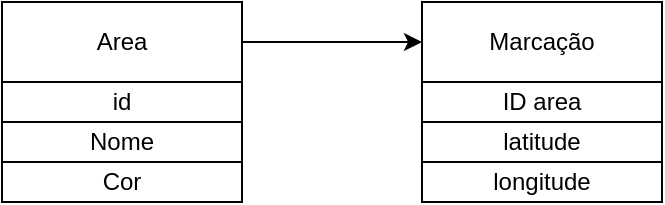 <mxfile version="26.2.12">
  <diagram name="Página-1" id="kOlUkbhUVTrSechtVCCX">
    <mxGraphModel dx="1358" dy="798" grid="1" gridSize="10" guides="1" tooltips="1" connect="1" arrows="1" fold="1" page="1" pageScale="1" pageWidth="827" pageHeight="1169" math="0" shadow="0">
      <root>
        <mxCell id="0" />
        <mxCell id="1" parent="0" />
        <mxCell id="djw6pl3YEqS7y8JsR5oa-10" style="edgeStyle=orthogonalEdgeStyle;rounded=0;orthogonalLoop=1;jettySize=auto;html=1;entryX=0;entryY=0.5;entryDx=0;entryDy=0;" parent="1" source="QnbcaSNNXja9v9yhrlxL-2" edge="1" target="djw6pl3YEqS7y8JsR5oa-7">
          <mxGeometry relative="1" as="geometry">
            <mxPoint x="230" y="210" as="targetPoint" />
          </mxGeometry>
        </mxCell>
        <mxCell id="QnbcaSNNXja9v9yhrlxL-2" value="Area" style="rounded=0;whiteSpace=wrap;html=1;fillColor=default;strokeColor=default;" parent="1" vertex="1">
          <mxGeometry x="60" y="190" width="120" height="40" as="geometry" />
        </mxCell>
        <mxCell id="djw6pl3YEqS7y8JsR5oa-5" value="Nome" style="rounded=0;whiteSpace=wrap;html=1;" parent="1" vertex="1">
          <mxGeometry x="60" y="250" width="120" height="20" as="geometry" />
        </mxCell>
        <mxCell id="djw6pl3YEqS7y8JsR5oa-6" value="Cor" style="rounded=0;whiteSpace=wrap;html=1;" parent="1" vertex="1">
          <mxGeometry x="60" y="270" width="120" height="20" as="geometry" />
        </mxCell>
        <mxCell id="djw6pl3YEqS7y8JsR5oa-7" value="Marcação" style="rounded=0;whiteSpace=wrap;html=1;" parent="1" vertex="1">
          <mxGeometry x="270" y="190" width="120" height="40" as="geometry" />
        </mxCell>
        <mxCell id="djw6pl3YEqS7y8JsR5oa-12" value="id" style="rounded=0;whiteSpace=wrap;html=1;" parent="1" vertex="1">
          <mxGeometry x="60" y="230" width="120" height="20" as="geometry" />
        </mxCell>
        <mxCell id="DKXkDDBp-sNOLsxEUSY3-1" value="ID area" style="rounded=0;whiteSpace=wrap;html=1;" vertex="1" parent="1">
          <mxGeometry x="270" y="230" width="120" height="20" as="geometry" />
        </mxCell>
        <mxCell id="DKXkDDBp-sNOLsxEUSY3-2" value="latitude" style="rounded=0;whiteSpace=wrap;html=1;" vertex="1" parent="1">
          <mxGeometry x="270" y="250" width="120" height="20" as="geometry" />
        </mxCell>
        <mxCell id="DKXkDDBp-sNOLsxEUSY3-3" value="longitude" style="rounded=0;whiteSpace=wrap;html=1;" vertex="1" parent="1">
          <mxGeometry x="270" y="270" width="120" height="20" as="geometry" />
        </mxCell>
      </root>
    </mxGraphModel>
  </diagram>
</mxfile>
